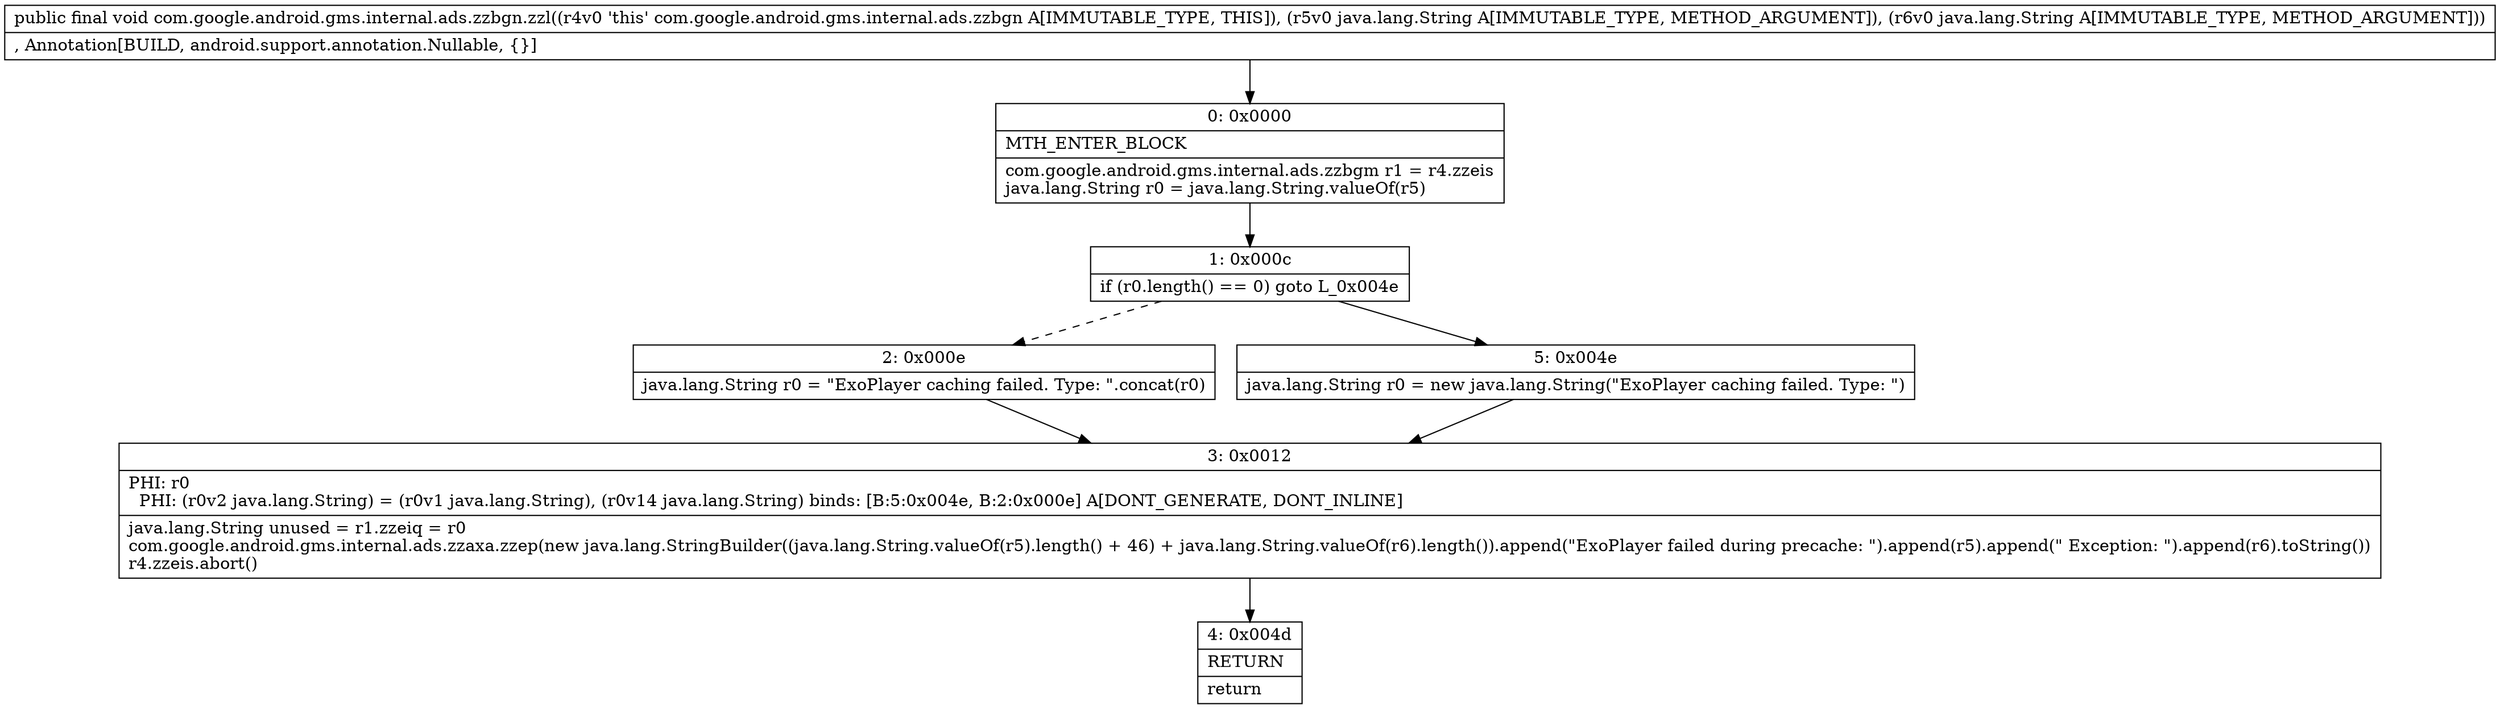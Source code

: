 digraph "CFG forcom.google.android.gms.internal.ads.zzbgn.zzl(Ljava\/lang\/String;Ljava\/lang\/String;)V" {
Node_0 [shape=record,label="{0\:\ 0x0000|MTH_ENTER_BLOCK\l|com.google.android.gms.internal.ads.zzbgm r1 = r4.zzeis\ljava.lang.String r0 = java.lang.String.valueOf(r5)\l}"];
Node_1 [shape=record,label="{1\:\ 0x000c|if (r0.length() == 0) goto L_0x004e\l}"];
Node_2 [shape=record,label="{2\:\ 0x000e|java.lang.String r0 = \"ExoPlayer caching failed. Type: \".concat(r0)\l}"];
Node_3 [shape=record,label="{3\:\ 0x0012|PHI: r0 \l  PHI: (r0v2 java.lang.String) = (r0v1 java.lang.String), (r0v14 java.lang.String) binds: [B:5:0x004e, B:2:0x000e] A[DONT_GENERATE, DONT_INLINE]\l|java.lang.String unused = r1.zzeiq = r0\lcom.google.android.gms.internal.ads.zzaxa.zzep(new java.lang.StringBuilder((java.lang.String.valueOf(r5).length() + 46) + java.lang.String.valueOf(r6).length()).append(\"ExoPlayer failed during precache: \").append(r5).append(\" Exception: \").append(r6).toString())\lr4.zzeis.abort()\l}"];
Node_4 [shape=record,label="{4\:\ 0x004d|RETURN\l|return\l}"];
Node_5 [shape=record,label="{5\:\ 0x004e|java.lang.String r0 = new java.lang.String(\"ExoPlayer caching failed. Type: \")\l}"];
MethodNode[shape=record,label="{public final void com.google.android.gms.internal.ads.zzbgn.zzl((r4v0 'this' com.google.android.gms.internal.ads.zzbgn A[IMMUTABLE_TYPE, THIS]), (r5v0 java.lang.String A[IMMUTABLE_TYPE, METHOD_ARGUMENT]), (r6v0 java.lang.String A[IMMUTABLE_TYPE, METHOD_ARGUMENT]))  | , Annotation[BUILD, android.support.annotation.Nullable, \{\}]\l}"];
MethodNode -> Node_0;
Node_0 -> Node_1;
Node_1 -> Node_2[style=dashed];
Node_1 -> Node_5;
Node_2 -> Node_3;
Node_3 -> Node_4;
Node_5 -> Node_3;
}

